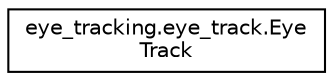 digraph "Graphical Class Hierarchy"
{
 // LATEX_PDF_SIZE
  edge [fontname="Helvetica",fontsize="10",labelfontname="Helvetica",labelfontsize="10"];
  node [fontname="Helvetica",fontsize="10",shape=record];
  rankdir="LR";
  Node0 [label="eye_tracking.eye_track.Eye\lTrack",height=0.2,width=0.4,color="black", fillcolor="white", style="filled",URL="$classeye__tracking_1_1eye__track_1_1EyeTrack.html",tooltip=" "];
}
